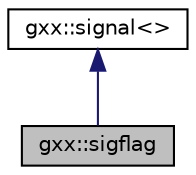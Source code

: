 digraph "gxx::sigflag"
{
  edge [fontname="Helvetica",fontsize="10",labelfontname="Helvetica",labelfontsize="10"];
  node [fontname="Helvetica",fontsize="10",shape=record];
  Node1 [label="gxx::sigflag",height=0.2,width=0.4,color="black", fillcolor="grey75", style="filled", fontcolor="black"];
  Node2 -> Node1 [dir="back",color="midnightblue",fontsize="10",style="solid"];
  Node2 [label="gxx::signal\<\>",height=0.2,width=0.4,color="black", fillcolor="white", style="filled",URL="$classgxx_1_1signal.html"];
}
